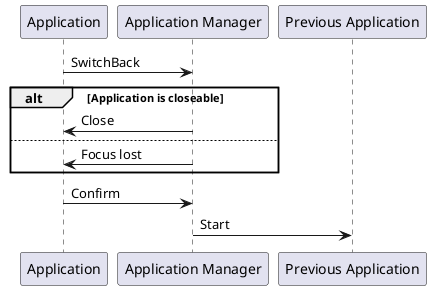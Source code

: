 @startuml
participant "Application" as app
participant "Application Manager" as appmgr
participant "Previous Application" as prev

app -> appmgr: SwitchBack

alt Application is closeable
    appmgr -> app: Close
else
    appmgr -> app: Focus lost
end

app -> appmgr: Confirm

appmgr -> prev: Start

@enduml
